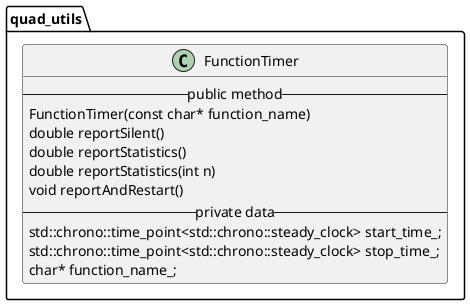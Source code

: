 @startuml
namespace quad_utils{
class FunctionTimer {
-- public method --
FunctionTimer(const char* function_name)
double reportSilent()
double reportStatistics()
double reportStatistics(int n)
void reportAndRestart()
-- private data --
std::chrono::time_point<std::chrono::steady_clock> start_time_;
std::chrono::time_point<std::chrono::steady_clock> stop_time_;
char* function_name_;
}
}
@enduml